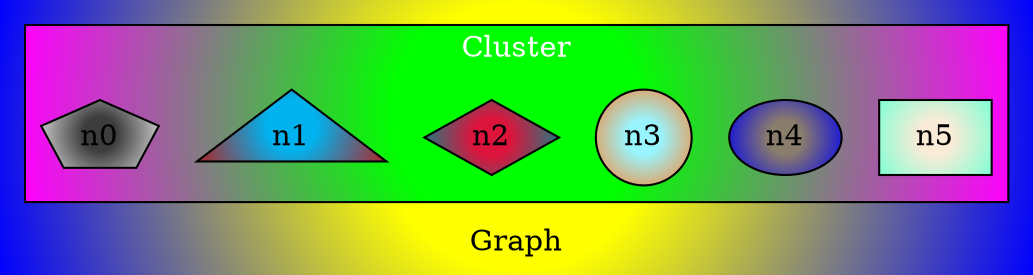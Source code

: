 /*******************************************************************************
 * Copyright (c) 2017, 2019 itemis AG and others.
 *
 * All rights reserved. This program and the accompanying materials
 * are made available under the terms of the Eclipse Public License v1.0
 * which accompanies this distribution, and is available at
 * http://www.eclipse.org/legal/epl-v10.html
 *
 * Contributors:
 *       Tamas Miklossy  (itemis AG) - Initial text 
 *******************************************************************************/
digraph G {
	style=radial bgcolor="yellow:blue" label="Graph"

	subgraph cluster_1 {
		style=radial fillcolor="green:magenta" label="Cluster" fontcolor="white"
		node [style=radial]
		n5 [ shape="box",fillcolor="antiquewhite:aquamarine" ]
		n4 [ shape="ellipse",fillcolor="bisque4:blue2" ]
		n3 [ shape="circle",fillcolor="cadetblue1:chocolate1" ]
		n2 [ shape="diamond",fillcolor="crimson:cyan4" ]
		n1 [ shape="triangle",fillcolor="deepskyblue2:firebrick" ]
		n0 [ shape="pentagon",fillcolor="gray24:gray88" ]
	}
}
